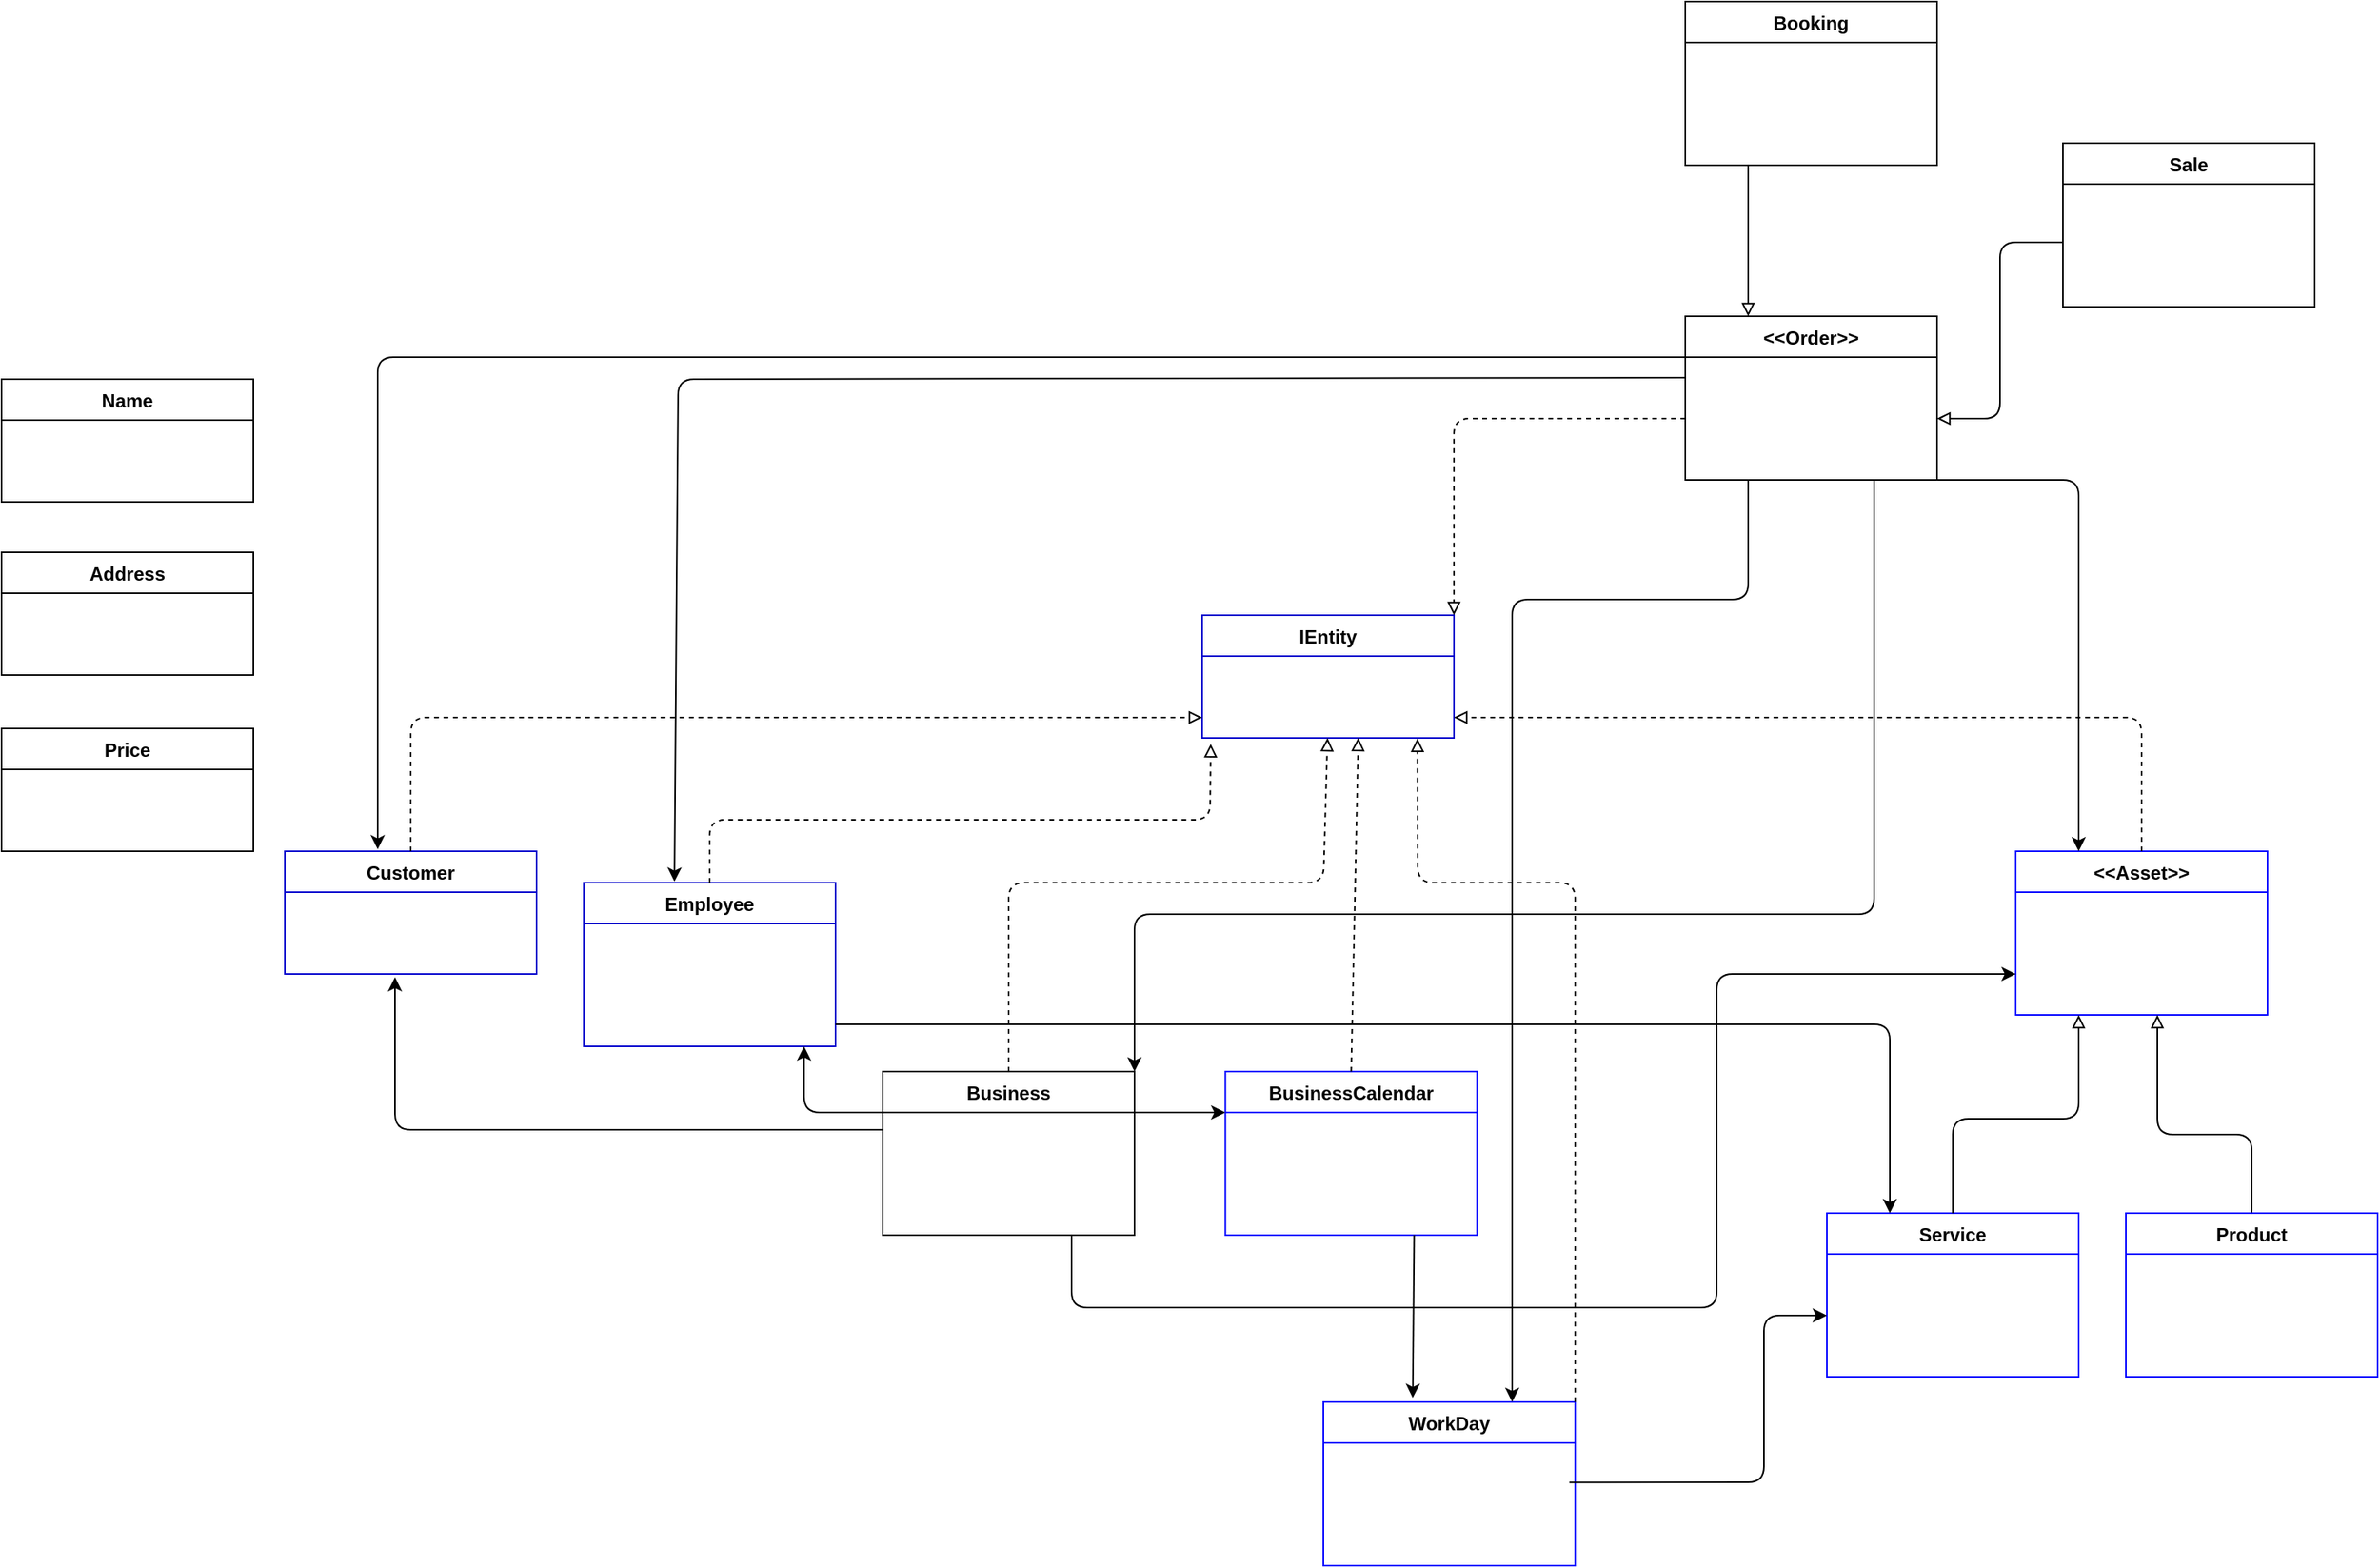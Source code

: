 <mxfile version="12.8.8" type="device"><diagram id="C5RBs43oDa-KdzZeNtuy" name="Page-1"><mxGraphModel dx="1136" dy="729" grid="1" gridSize="10" guides="1" tooltips="1" connect="1" arrows="1" fold="1" page="1" pageScale="2" pageWidth="827" pageHeight="1169" math="0" shadow="0"><root><mxCell id="WIyWlLk6GJQsqaUBKTNV-0"/><mxCell id="WIyWlLk6GJQsqaUBKTNV-1" parent="WIyWlLk6GJQsqaUBKTNV-0"/><mxCell id="zkfFHV4jXpPFQw0GAbJ--51" value="Customer" style="swimlane;fontStyle=1;childLayout=stackLayout;horizontal=1;startSize=26;horizontalStack=0;resizeParent=1;resizeLast=0;collapsible=1;marginBottom=0;rounded=0;shadow=0;strokeWidth=1;strokeColor=#0000CC;" parent="WIyWlLk6GJQsqaUBKTNV-1" vertex="1"><mxGeometry x="220" y="680" width="160" height="78" as="geometry"><mxRectangle x="20" y="80" width="160" height="26" as="alternateBounds"/></mxGeometry></mxCell><mxCell id="zkfFHV4jXpPFQw0GAbJ--56" value="&lt;&lt;Asset&gt;&gt;" style="swimlane;fontStyle=1;childLayout=stackLayout;horizontal=1;startSize=26;horizontalStack=0;resizeParent=1;resizeLast=0;collapsible=1;marginBottom=0;rounded=0;shadow=0;strokeWidth=1;strokeColor=#0000FF;" parent="WIyWlLk6GJQsqaUBKTNV-1" vertex="1"><mxGeometry x="1320" y="680" width="160" height="104" as="geometry"><mxRectangle x="260" y="80" width="160" height="26" as="alternateBounds"/></mxGeometry></mxCell><mxCell id="Sm6so0HKkomB6ro-71ij-24" value="" style="endArrow=block;html=1;endFill=0;exitX=0.5;exitY=0;exitDx=0;exitDy=0;entryX=1;entryY=0.5;entryDx=0;entryDy=0;" parent="zkfFHV4jXpPFQw0GAbJ--56" source="Sm6so0HKkomB6ro-71ij-13" edge="1"><mxGeometry width="50" height="50" relative="1" as="geometry"><mxPoint x="267" y="219" as="sourcePoint"/><mxPoint x="90" y="104" as="targetPoint"/><Array as="points"><mxPoint x="150" y="180"/><mxPoint x="90" y="180"/></Array></mxGeometry></mxCell><mxCell id="zkfFHV4jXpPFQw0GAbJ--64" value="Employee" style="swimlane;fontStyle=1;childLayout=stackLayout;horizontal=1;startSize=26;horizontalStack=0;resizeParent=1;resizeLast=0;collapsible=1;marginBottom=0;rounded=0;shadow=0;strokeWidth=1;strokeColor=#0000CC;" parent="WIyWlLk6GJQsqaUBKTNV-1" vertex="1"><mxGeometry x="410" y="700" width="160" height="104" as="geometry"><mxRectangle x="260" y="270" width="160" height="26" as="alternateBounds"/></mxGeometry></mxCell><mxCell id="Sm6so0HKkomB6ro-71ij-1" value="IEntity" style="swimlane;fontStyle=1;childLayout=stackLayout;horizontal=1;startSize=26;horizontalStack=0;resizeParent=1;resizeLast=0;collapsible=1;marginBottom=0;rounded=0;shadow=0;strokeWidth=1;strokeColor=#0000CC;" parent="WIyWlLk6GJQsqaUBKTNV-1" vertex="1"><mxGeometry x="803" y="530" width="160" height="78" as="geometry"><mxRectangle x="20" y="80" width="160" height="26" as="alternateBounds"/></mxGeometry></mxCell><mxCell id="Sm6so0HKkomB6ro-71ij-6" value="Service" style="swimlane;fontStyle=1;childLayout=stackLayout;horizontal=1;startSize=26;horizontalStack=0;resizeParent=1;resizeLast=0;collapsible=1;marginBottom=0;rounded=0;shadow=0;strokeWidth=1;strokeColor=#0000FF;" parent="WIyWlLk6GJQsqaUBKTNV-1" vertex="1"><mxGeometry x="1200" y="910" width="160" height="104" as="geometry"><mxRectangle x="260" y="80" width="160" height="26" as="alternateBounds"/></mxGeometry></mxCell><mxCell id="Sm6so0HKkomB6ro-71ij-13" value="Product" style="swimlane;fontStyle=1;childLayout=stackLayout;horizontal=1;startSize=26;horizontalStack=0;resizeParent=1;resizeLast=0;collapsible=1;marginBottom=0;rounded=0;shadow=0;strokeWidth=1;strokeColor=#0000FF;" parent="WIyWlLk6GJQsqaUBKTNV-1" vertex="1"><mxGeometry x="1390" y="910" width="160" height="104" as="geometry"><mxRectangle x="260" y="80" width="160" height="26" as="alternateBounds"/></mxGeometry></mxCell><mxCell id="Sm6so0HKkomB6ro-71ij-20" value="" style="endArrow=block;html=1;dashed=1;endFill=0;exitX=0.5;exitY=0;exitDx=0;exitDy=0;entryX=0;entryY=0.5;entryDx=0;entryDy=0;" parent="WIyWlLk6GJQsqaUBKTNV-1" source="zkfFHV4jXpPFQw0GAbJ--51" edge="1"><mxGeometry width="50" height="50" relative="1" as="geometry"><mxPoint x="670" y="690" as="sourcePoint"/><mxPoint x="803" y="595.0" as="targetPoint"/><Array as="points"><mxPoint x="300" y="595"/></Array></mxGeometry></mxCell><mxCell id="Sm6so0HKkomB6ro-71ij-21" value="" style="endArrow=block;html=1;dashed=1;endFill=0;exitX=0.5;exitY=0;exitDx=0;exitDy=0;entryX=0.034;entryY=1.148;entryDx=0;entryDy=0;entryPerimeter=0;" parent="WIyWlLk6GJQsqaUBKTNV-1" source="zkfFHV4jXpPFQw0GAbJ--64" edge="1"><mxGeometry width="50" height="50" relative="1" as="geometry"><mxPoint x="700" y="827" as="sourcePoint"/><mxPoint x="808.44" y="611.848" as="targetPoint"/><Array as="points"><mxPoint x="490" y="660"/><mxPoint x="808" y="660"/></Array></mxGeometry></mxCell><mxCell id="Sm6so0HKkomB6ro-71ij-22" value="" style="endArrow=block;html=1;endFill=0;exitX=0.5;exitY=0;exitDx=0;exitDy=0;entryX=0.25;entryY=1;entryDx=0;entryDy=0;" parent="WIyWlLk6GJQsqaUBKTNV-1" source="Sm6so0HKkomB6ro-71ij-6" target="zkfFHV4jXpPFQw0GAbJ--56" edge="1"><mxGeometry width="50" height="50" relative="1" as="geometry"><mxPoint x="1120" y="862" as="sourcePoint"/><mxPoint x="1372" y="790" as="targetPoint"/><Array as="points"><mxPoint x="1280" y="850"/><mxPoint x="1360" y="850"/><mxPoint x="1360" y="830"/></Array></mxGeometry></mxCell><mxCell id="Sm6so0HKkomB6ro-71ij-23" value="" style="endArrow=block;html=1;dashed=1;endFill=0;exitX=0.5;exitY=0;exitDx=0;exitDy=0;entryX=1;entryY=0.5;entryDx=0;entryDy=0;" parent="WIyWlLk6GJQsqaUBKTNV-1" source="zkfFHV4jXpPFQw0GAbJ--56" edge="1"><mxGeometry width="50" height="50" relative="1" as="geometry"><mxPoint x="1141.84" y="892" as="sourcePoint"/><mxPoint x="963" y="595.0" as="targetPoint"/><Array as="points"><mxPoint x="1400" y="595"/></Array></mxGeometry></mxCell><mxCell id="Sm6so0HKkomB6ro-71ij-27" value="Business" style="swimlane;fontStyle=1;childLayout=stackLayout;horizontal=1;startSize=26;horizontalStack=0;resizeParent=1;resizeLast=0;collapsible=1;marginBottom=0;rounded=0;shadow=0;strokeWidth=1;" parent="WIyWlLk6GJQsqaUBKTNV-1" vertex="1"><mxGeometry x="600" y="820" width="160" height="104" as="geometry"><mxRectangle x="260" y="270" width="160" height="26" as="alternateBounds"/></mxGeometry></mxCell><mxCell id="Sm6so0HKkomB6ro-71ij-36" value="BusinessCalendar" style="swimlane;fontStyle=1;childLayout=stackLayout;horizontal=1;startSize=26;horizontalStack=0;resizeParent=1;resizeLast=0;collapsible=1;marginBottom=0;rounded=0;shadow=0;strokeWidth=1;strokeColor=#0000FF;" parent="WIyWlLk6GJQsqaUBKTNV-1" vertex="1"><mxGeometry x="817.71" y="820" width="160" height="104" as="geometry"><mxRectangle x="260" y="270" width="160" height="26" as="alternateBounds"/></mxGeometry></mxCell><mxCell id="Sm6so0HKkomB6ro-71ij-43" value="" style="endArrow=block;html=1;dashed=1;endFill=0;exitX=0.5;exitY=0;exitDx=0;exitDy=0;" parent="WIyWlLk6GJQsqaUBKTNV-1" source="Sm6so0HKkomB6ro-71ij-27" edge="1"><mxGeometry width="50" height="50" relative="1" as="geometry"><mxPoint x="640" y="765" as="sourcePoint"/><mxPoint x="882.629" y="608" as="targetPoint"/><Array as="points"><mxPoint x="680" y="700"/><mxPoint x="880" y="700"/></Array></mxGeometry></mxCell><mxCell id="Sm6so0HKkomB6ro-71ij-44" value="" style="endArrow=block;html=1;dashed=1;endFill=0;exitX=0.5;exitY=0;exitDx=0;exitDy=0;entryX=0.62;entryY=0.995;entryDx=0;entryDy=0;entryPerimeter=0;" parent="WIyWlLk6GJQsqaUBKTNV-1" source="Sm6so0HKkomB6ro-71ij-36" edge="1"><mxGeometry width="50" height="50" relative="1" as="geometry"><mxPoint x="1008.73" y="962" as="sourcePoint"/><mxPoint x="902.2" y="607.87" as="targetPoint"/></mxGeometry></mxCell><mxCell id="Sm6so0HKkomB6ro-71ij-61" value="" style="endArrow=classic;html=1;exitX=0;exitY=0.25;exitDx=0;exitDy=0;" parent="WIyWlLk6GJQsqaUBKTNV-1" source="Sm6so0HKkomB6ro-71ij-27" edge="1"><mxGeometry width="50" height="50" relative="1" as="geometry"><mxPoint x="630" y="770" as="sourcePoint"/><mxPoint x="550" y="804" as="targetPoint"/><Array as="points"><mxPoint x="550" y="846"/></Array></mxGeometry></mxCell><mxCell id="Sm6so0HKkomB6ro-71ij-62" value="" style="endArrow=classic;html=1;exitX=1;exitY=0.25;exitDx=0;exitDy=0;entryX=0;entryY=0.25;entryDx=0;entryDy=0;" parent="WIyWlLk6GJQsqaUBKTNV-1" source="Sm6so0HKkomB6ro-71ij-27" target="Sm6so0HKkomB6ro-71ij-36" edge="1"><mxGeometry width="50" height="50" relative="1" as="geometry"><mxPoint x="220" y="1180" as="sourcePoint"/><mxPoint x="270" y="1130" as="targetPoint"/></mxGeometry></mxCell><mxCell id="Sm6so0HKkomB6ro-71ij-63" value="&lt;&lt;Order&gt;&gt;" style="swimlane;fontStyle=1;childLayout=stackLayout;horizontal=1;startSize=26;horizontalStack=0;resizeParent=1;resizeLast=0;collapsible=1;marginBottom=0;rounded=0;shadow=0;strokeWidth=1;" parent="WIyWlLk6GJQsqaUBKTNV-1" vertex="1"><mxGeometry x="1110" y="340" width="160" height="104" as="geometry"><mxRectangle x="260" y="270" width="160" height="26" as="alternateBounds"/></mxGeometry></mxCell><mxCell id="Sm6so0HKkomB6ro-71ij-70" value="" style="endArrow=block;html=1;dashed=1;endFill=0;exitX=0;exitY=0.5;exitDx=0;exitDy=0;entryX=1;entryY=0;entryDx=0;entryDy=0;" parent="WIyWlLk6GJQsqaUBKTNV-1" target="Sm6so0HKkomB6ro-71ij-1" edge="1"><mxGeometry width="50" height="50" relative="1" as="geometry"><mxPoint x="1110" y="405.0" as="sourcePoint"/><mxPoint x="982.2" y="285.94" as="targetPoint"/><Array as="points"><mxPoint x="963" y="405"/></Array></mxGeometry></mxCell><mxCell id="Sm6so0HKkomB6ro-71ij-71" value="Booking" style="swimlane;fontStyle=1;childLayout=stackLayout;horizontal=1;startSize=26;horizontalStack=0;resizeParent=1;resizeLast=0;collapsible=1;marginBottom=0;rounded=0;shadow=0;strokeWidth=1;" parent="WIyWlLk6GJQsqaUBKTNV-1" vertex="1"><mxGeometry x="1110" y="140" width="160" height="104" as="geometry"><mxRectangle x="260" y="270" width="160" height="26" as="alternateBounds"/></mxGeometry></mxCell><mxCell id="Sm6so0HKkomB6ro-71ij-84" value="Sale" style="swimlane;fontStyle=1;childLayout=stackLayout;horizontal=1;startSize=26;horizontalStack=0;resizeParent=1;resizeLast=0;collapsible=1;marginBottom=0;rounded=0;shadow=0;strokeWidth=1;" parent="WIyWlLk6GJQsqaUBKTNV-1" vertex="1"><mxGeometry x="1350" y="230" width="160" height="104" as="geometry"><mxRectangle x="260" y="270" width="160" height="26" as="alternateBounds"/></mxGeometry></mxCell><mxCell id="Sm6so0HKkomB6ro-71ij-91" value="" style="endArrow=block;html=1;endFill=0;exitX=0.25;exitY=1;exitDx=0;exitDy=0;entryX=0.25;entryY=0;entryDx=0;entryDy=0;" parent="WIyWlLk6GJQsqaUBKTNV-1" source="Sm6so0HKkomB6ro-71ij-71" target="Sm6so0HKkomB6ro-71ij-63" edge="1"><mxGeometry width="50" height="50" relative="1" as="geometry"><mxPoint x="890" y="266" as="sourcePoint"/><mxPoint x="998.777" y="140" as="targetPoint"/></mxGeometry></mxCell><mxCell id="Sm6so0HKkomB6ro-71ij-92" value="" style="endArrow=block;html=1;endFill=0;exitX=0;exitY=0.5;exitDx=0;exitDy=0;" parent="WIyWlLk6GJQsqaUBKTNV-1" edge="1"><mxGeometry width="50" height="50" relative="1" as="geometry"><mxPoint x="1350" y="293" as="sourcePoint"/><mxPoint x="1270" y="405" as="targetPoint"/><Array as="points"><mxPoint x="1310" y="293"/><mxPoint x="1310" y="405"/></Array></mxGeometry></mxCell><mxCell id="Sm6so0HKkomB6ro-71ij-94" value="" style="endArrow=classic;html=1;exitX=0;exitY=0.5;exitDx=0;exitDy=0;entryX=0.36;entryY=-0.007;entryDx=0;entryDy=0;entryPerimeter=0;" parent="WIyWlLk6GJQsqaUBKTNV-1" target="zkfFHV4jXpPFQw0GAbJ--64" edge="1"><mxGeometry width="50" height="50" relative="1" as="geometry"><mxPoint x="1110" y="379" as="sourcePoint"/><mxPoint x="803.0" y="360" as="targetPoint"/><Array as="points"><mxPoint x="470" y="380"/></Array></mxGeometry></mxCell><mxCell id="Sm6so0HKkomB6ro-71ij-95" value="" style="endArrow=classic;html=1;exitX=0;exitY=0.25;exitDx=0;exitDy=0;entryX=0.369;entryY=-0.016;entryDx=0;entryDy=0;entryPerimeter=0;" parent="WIyWlLk6GJQsqaUBKTNV-1" source="Sm6so0HKkomB6ro-71ij-63" target="zkfFHV4jXpPFQw0GAbJ--51" edge="1"><mxGeometry width="50" height="50" relative="1" as="geometry"><mxPoint x="922.4" y="280" as="sourcePoint"/><mxPoint x="280.0" y="600.272" as="targetPoint"/><Array as="points"><mxPoint x="279" y="366"/></Array></mxGeometry></mxCell><mxCell id="Sm6so0HKkomB6ro-71ij-98" value="WorkDay" style="swimlane;fontStyle=1;childLayout=stackLayout;horizontal=1;startSize=26;horizontalStack=0;resizeParent=1;resizeLast=0;collapsible=1;marginBottom=0;rounded=0;shadow=0;strokeWidth=1;strokeColor=#0000FF;" parent="WIyWlLk6GJQsqaUBKTNV-1" vertex="1"><mxGeometry x="880" y="1030" width="160" height="104" as="geometry"><mxRectangle x="260" y="270" width="160" height="26" as="alternateBounds"/></mxGeometry></mxCell><mxCell id="Sm6so0HKkomB6ro-71ij-105" value="" style="endArrow=classic;html=1;endFill=1;entryX=0.75;entryY=0;entryDx=0;entryDy=0;exitX=0.25;exitY=1;exitDx=0;exitDy=0;" parent="WIyWlLk6GJQsqaUBKTNV-1" source="Sm6so0HKkomB6ro-71ij-63" target="Sm6so0HKkomB6ro-71ij-98" edge="1"><mxGeometry width="50" height="50" relative="1" as="geometry"><mxPoint x="1160" y="420" as="sourcePoint"/><mxPoint x="1070" y="700.0" as="targetPoint"/><Array as="points"><mxPoint x="1150" y="520"/><mxPoint x="1100" y="520"/><mxPoint x="1000" y="520"/></Array></mxGeometry></mxCell><mxCell id="Sm6so0HKkomB6ro-71ij-106" value="" style="endArrow=classic;html=1;entryX=1;entryY=0;entryDx=0;entryDy=0;exitX=0.75;exitY=1;exitDx=0;exitDy=0;" parent="WIyWlLk6GJQsqaUBKTNV-1" source="Sm6so0HKkomB6ro-71ij-63" target="Sm6so0HKkomB6ro-71ij-27" edge="1"><mxGeometry width="50" height="50" relative="1" as="geometry"><mxPoint x="1380" y="530" as="sourcePoint"/><mxPoint x="1200" y="520" as="targetPoint"/><Array as="points"><mxPoint x="1230" y="720"/><mxPoint x="760" y="720"/></Array></mxGeometry></mxCell><mxCell id="Sm6so0HKkomB6ro-71ij-107" value="" style="endArrow=block;html=1;exitX=1;exitY=0;exitDx=0;exitDy=0;entryX=0.855;entryY=1.016;entryDx=0;entryDy=0;entryPerimeter=0;dashed=1;endFill=0;" parent="WIyWlLk6GJQsqaUBKTNV-1" source="Sm6so0HKkomB6ro-71ij-98" edge="1"><mxGeometry width="50" height="50" relative="1" as="geometry"><mxPoint x="1040" y="990" as="sourcePoint"/><mxPoint x="939.8" y="608.416" as="targetPoint"/><Array as="points"><mxPoint x="1040" y="700"/><mxPoint x="940" y="700"/></Array></mxGeometry></mxCell><mxCell id="Sm6so0HKkomB6ro-71ij-108" value="" style="endArrow=classic;html=1;exitX=1;exitY=1;exitDx=0;exitDy=0;entryX=0.25;entryY=0;entryDx=0;entryDy=0;" parent="WIyWlLk6GJQsqaUBKTNV-1" source="Sm6so0HKkomB6ro-71ij-63" target="zkfFHV4jXpPFQw0GAbJ--56" edge="1"><mxGeometry width="50" height="50" relative="1" as="geometry"><mxPoint x="1430" y="520" as="sourcePoint"/><mxPoint x="1480" y="470" as="targetPoint"/><Array as="points"><mxPoint x="1360" y="444"/></Array></mxGeometry></mxCell><mxCell id="Sm6so0HKkomB6ro-71ij-112" value="Address" style="swimlane;fontStyle=1;childLayout=stackLayout;horizontal=1;startSize=26;horizontalStack=0;resizeParent=1;resizeLast=0;collapsible=1;marginBottom=0;rounded=0;shadow=0;strokeWidth=1;" parent="WIyWlLk6GJQsqaUBKTNV-1" vertex="1"><mxGeometry x="40" y="490" width="160" height="78" as="geometry"><mxRectangle x="20" y="80" width="160" height="26" as="alternateBounds"/></mxGeometry></mxCell><mxCell id="Sm6so0HKkomB6ro-71ij-118" value="Name" style="swimlane;fontStyle=1;childLayout=stackLayout;horizontal=1;startSize=26;horizontalStack=0;resizeParent=1;resizeLast=0;collapsible=1;marginBottom=0;rounded=0;shadow=0;strokeWidth=1;" parent="WIyWlLk6GJQsqaUBKTNV-1" vertex="1"><mxGeometry x="40" y="380" width="160" height="78" as="geometry"><mxRectangle x="20" y="80" width="160" height="26" as="alternateBounds"/></mxGeometry></mxCell><mxCell id="BK4uIVR24sJ8eAHFqLU9-0" value="" style="endArrow=classic;html=1;exitX=0.75;exitY=1;exitDx=0;exitDy=0;" parent="WIyWlLk6GJQsqaUBKTNV-1" source="Sm6so0HKkomB6ro-71ij-27" edge="1"><mxGeometry width="50" height="50" relative="1" as="geometry"><mxPoint x="817.71" y="980" as="sourcePoint"/><mxPoint x="1320" y="758" as="targetPoint"/><Array as="points"><mxPoint x="720" y="970"/><mxPoint x="1130" y="970"/><mxPoint x="1130" y="758"/></Array></mxGeometry></mxCell><mxCell id="BK4uIVR24sJ8eAHFqLU9-1" value="" style="endArrow=classic;html=1;exitX=0.75;exitY=1;exitDx=0;exitDy=0;entryX=0.355;entryY=-0.025;entryDx=0;entryDy=0;entryPerimeter=0;" parent="WIyWlLk6GJQsqaUBKTNV-1" source="Sm6so0HKkomB6ro-71ij-36" target="Sm6so0HKkomB6ro-71ij-98" edge="1"><mxGeometry width="50" height="50" relative="1" as="geometry"><mxPoint x="780" y="1040" as="sourcePoint"/><mxPoint x="310" y="1190" as="targetPoint"/></mxGeometry></mxCell><mxCell id="BK4uIVR24sJ8eAHFqLU9-2" value="" style="endArrow=classic;html=1;exitX=0.977;exitY=-0.033;exitDx=0;exitDy=0;exitPerimeter=0;entryX=0;entryY=0.5;entryDx=0;entryDy=0;" parent="WIyWlLk6GJQsqaUBKTNV-1" edge="1"><mxGeometry width="50" height="50" relative="1" as="geometry"><mxPoint x="1036.32" y="1081.142" as="sourcePoint"/><mxPoint x="1200" y="975.0" as="targetPoint"/><Array as="points"><mxPoint x="1160" y="1081"/><mxPoint x="1160" y="975"/></Array></mxGeometry></mxCell><mxCell id="BK4uIVR24sJ8eAHFqLU9-3" value="Price" style="swimlane;fontStyle=1;childLayout=stackLayout;horizontal=1;startSize=26;horizontalStack=0;resizeParent=1;resizeLast=0;collapsible=1;marginBottom=0;rounded=0;shadow=0;strokeWidth=1;" parent="WIyWlLk6GJQsqaUBKTNV-1" vertex="1"><mxGeometry x="40" y="602" width="160" height="78" as="geometry"><mxRectangle x="20" y="80" width="160" height="26" as="alternateBounds"/></mxGeometry></mxCell><mxCell id="Sm6so0HKkomB6ro-71ij-110" value="" style="endArrow=classic;html=1;" parent="WIyWlLk6GJQsqaUBKTNV-1" edge="1"><mxGeometry width="50" height="50" relative="1" as="geometry"><mxPoint x="600" y="857" as="sourcePoint"/><mxPoint x="290" y="760" as="targetPoint"/><Array as="points"><mxPoint x="290" y="857"/></Array></mxGeometry></mxCell><mxCell id="nNtRGi6cDKrBJGeaY7OD-0" value="" style="endArrow=classic;html=1;entryX=0.25;entryY=0;entryDx=0;entryDy=0;" parent="WIyWlLk6GJQsqaUBKTNV-1" target="Sm6so0HKkomB6ro-71ij-6" edge="1"><mxGeometry width="50" height="50" relative="1" as="geometry"><mxPoint x="570" y="790" as="sourcePoint"/><mxPoint x="1060" y="610" as="targetPoint"/><Array as="points"><mxPoint x="570" y="790"/><mxPoint x="1240" y="790"/></Array></mxGeometry></mxCell></root></mxGraphModel></diagram></mxfile>